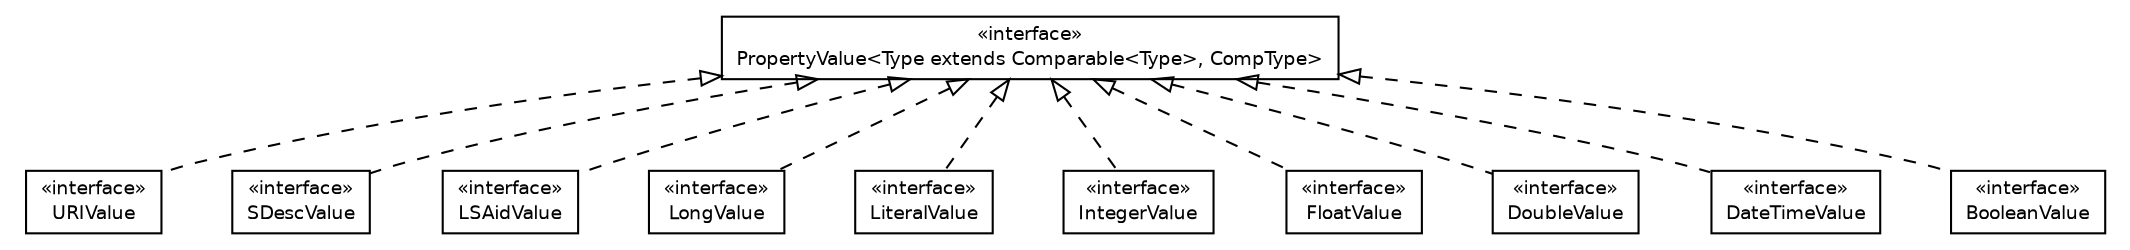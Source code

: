 #!/usr/local/bin/dot
#
# Class diagram 
# Generated by UmlGraph version 4.4 (http://www.spinellis.gr/sw/umlgraph)
#

digraph G {
	edge [fontname="Helvetica",fontsize=10,labelfontname="Helvetica",labelfontsize=10];
	node [fontname="Helvetica",fontsize=10,shape=plaintext];
	// it.apice.sapere.api.lsas.values.URIValue
	c720 [label=<<table border="0" cellborder="1" cellspacing="0" cellpadding="2" port="p" href="./URIValue.html">
		<tr><td><table border="0" cellspacing="0" cellpadding="1">
			<tr><td> &laquo;interface&raquo; </td></tr>
			<tr><td> URIValue </td></tr>
		</table></td></tr>
		</table>>, fontname="Helvetica", fontcolor="black", fontsize=9.0];
	// it.apice.sapere.api.lsas.values.SDescValue
	c721 [label=<<table border="0" cellborder="1" cellspacing="0" cellpadding="2" port="p" href="./SDescValue.html">
		<tr><td><table border="0" cellspacing="0" cellpadding="1">
			<tr><td> &laquo;interface&raquo; </td></tr>
			<tr><td> SDescValue </td></tr>
		</table></td></tr>
		</table>>, fontname="Helvetica", fontcolor="black", fontsize=9.0];
	// it.apice.sapere.api.lsas.values.PropertyValue<Type extends java.lang.Comparable<Type>, CompType>
	c722 [label=<<table border="0" cellborder="1" cellspacing="0" cellpadding="2" port="p" href="./PropertyValue.html">
		<tr><td><table border="0" cellspacing="0" cellpadding="1">
			<tr><td> &laquo;interface&raquo; </td></tr>
			<tr><td> PropertyValue&lt;Type extends Comparable&lt;Type&gt;, CompType&gt; </td></tr>
		</table></td></tr>
		</table>>, fontname="Helvetica", fontcolor="black", fontsize=9.0];
	// it.apice.sapere.api.lsas.values.LSAidValue
	c723 [label=<<table border="0" cellborder="1" cellspacing="0" cellpadding="2" port="p" href="./LSAidValue.html">
		<tr><td><table border="0" cellspacing="0" cellpadding="1">
			<tr><td> &laquo;interface&raquo; </td></tr>
			<tr><td> LSAidValue </td></tr>
		</table></td></tr>
		</table>>, fontname="Helvetica", fontcolor="black", fontsize=9.0];
	// it.apice.sapere.api.lsas.values.LongValue
	c724 [label=<<table border="0" cellborder="1" cellspacing="0" cellpadding="2" port="p" href="./LongValue.html">
		<tr><td><table border="0" cellspacing="0" cellpadding="1">
			<tr><td> &laquo;interface&raquo; </td></tr>
			<tr><td> LongValue </td></tr>
		</table></td></tr>
		</table>>, fontname="Helvetica", fontcolor="black", fontsize=9.0];
	// it.apice.sapere.api.lsas.values.LiteralValue
	c725 [label=<<table border="0" cellborder="1" cellspacing="0" cellpadding="2" port="p" href="./LiteralValue.html">
		<tr><td><table border="0" cellspacing="0" cellpadding="1">
			<tr><td> &laquo;interface&raquo; </td></tr>
			<tr><td> LiteralValue </td></tr>
		</table></td></tr>
		</table>>, fontname="Helvetica", fontcolor="black", fontsize=9.0];
	// it.apice.sapere.api.lsas.values.IntegerValue
	c726 [label=<<table border="0" cellborder="1" cellspacing="0" cellpadding="2" port="p" href="./IntegerValue.html">
		<tr><td><table border="0" cellspacing="0" cellpadding="1">
			<tr><td> &laquo;interface&raquo; </td></tr>
			<tr><td> IntegerValue </td></tr>
		</table></td></tr>
		</table>>, fontname="Helvetica", fontcolor="black", fontsize=9.0];
	// it.apice.sapere.api.lsas.values.FloatValue
	c727 [label=<<table border="0" cellborder="1" cellspacing="0" cellpadding="2" port="p" href="./FloatValue.html">
		<tr><td><table border="0" cellspacing="0" cellpadding="1">
			<tr><td> &laquo;interface&raquo; </td></tr>
			<tr><td> FloatValue </td></tr>
		</table></td></tr>
		</table>>, fontname="Helvetica", fontcolor="black", fontsize=9.0];
	// it.apice.sapere.api.lsas.values.DoubleValue
	c728 [label=<<table border="0" cellborder="1" cellspacing="0" cellpadding="2" port="p" href="./DoubleValue.html">
		<tr><td><table border="0" cellspacing="0" cellpadding="1">
			<tr><td> &laquo;interface&raquo; </td></tr>
			<tr><td> DoubleValue </td></tr>
		</table></td></tr>
		</table>>, fontname="Helvetica", fontcolor="black", fontsize=9.0];
	// it.apice.sapere.api.lsas.values.DateTimeValue
	c729 [label=<<table border="0" cellborder="1" cellspacing="0" cellpadding="2" port="p" href="./DateTimeValue.html">
		<tr><td><table border="0" cellspacing="0" cellpadding="1">
			<tr><td> &laquo;interface&raquo; </td></tr>
			<tr><td> DateTimeValue </td></tr>
		</table></td></tr>
		</table>>, fontname="Helvetica", fontcolor="black", fontsize=9.0];
	// it.apice.sapere.api.lsas.values.BooleanValue
	c730 [label=<<table border="0" cellborder="1" cellspacing="0" cellpadding="2" port="p" href="./BooleanValue.html">
		<tr><td><table border="0" cellspacing="0" cellpadding="1">
			<tr><td> &laquo;interface&raquo; </td></tr>
			<tr><td> BooleanValue </td></tr>
		</table></td></tr>
		</table>>, fontname="Helvetica", fontcolor="black", fontsize=9.0];
	//it.apice.sapere.api.lsas.values.URIValue implements it.apice.sapere.api.lsas.values.PropertyValue<Type extends java.lang.Comparable<Type>, CompType>
	c722:p -> c720:p [dir=back,arrowtail=empty,style=dashed];
	//it.apice.sapere.api.lsas.values.SDescValue implements it.apice.sapere.api.lsas.values.PropertyValue<Type extends java.lang.Comparable<Type>, CompType>
	c722:p -> c721:p [dir=back,arrowtail=empty,style=dashed];
	//it.apice.sapere.api.lsas.values.LSAidValue implements it.apice.sapere.api.lsas.values.PropertyValue<Type extends java.lang.Comparable<Type>, CompType>
	c722:p -> c723:p [dir=back,arrowtail=empty,style=dashed];
	//it.apice.sapere.api.lsas.values.LongValue implements it.apice.sapere.api.lsas.values.PropertyValue<Type extends java.lang.Comparable<Type>, CompType>
	c722:p -> c724:p [dir=back,arrowtail=empty,style=dashed];
	//it.apice.sapere.api.lsas.values.LiteralValue implements it.apice.sapere.api.lsas.values.PropertyValue<Type extends java.lang.Comparable<Type>, CompType>
	c722:p -> c725:p [dir=back,arrowtail=empty,style=dashed];
	//it.apice.sapere.api.lsas.values.IntegerValue implements it.apice.sapere.api.lsas.values.PropertyValue<Type extends java.lang.Comparable<Type>, CompType>
	c722:p -> c726:p [dir=back,arrowtail=empty,style=dashed];
	//it.apice.sapere.api.lsas.values.FloatValue implements it.apice.sapere.api.lsas.values.PropertyValue<Type extends java.lang.Comparable<Type>, CompType>
	c722:p -> c727:p [dir=back,arrowtail=empty,style=dashed];
	//it.apice.sapere.api.lsas.values.DoubleValue implements it.apice.sapere.api.lsas.values.PropertyValue<Type extends java.lang.Comparable<Type>, CompType>
	c722:p -> c728:p [dir=back,arrowtail=empty,style=dashed];
	//it.apice.sapere.api.lsas.values.DateTimeValue implements it.apice.sapere.api.lsas.values.PropertyValue<Type extends java.lang.Comparable<Type>, CompType>
	c722:p -> c729:p [dir=back,arrowtail=empty,style=dashed];
	//it.apice.sapere.api.lsas.values.BooleanValue implements it.apice.sapere.api.lsas.values.PropertyValue<Type extends java.lang.Comparable<Type>, CompType>
	c722:p -> c730:p [dir=back,arrowtail=empty,style=dashed];
}

